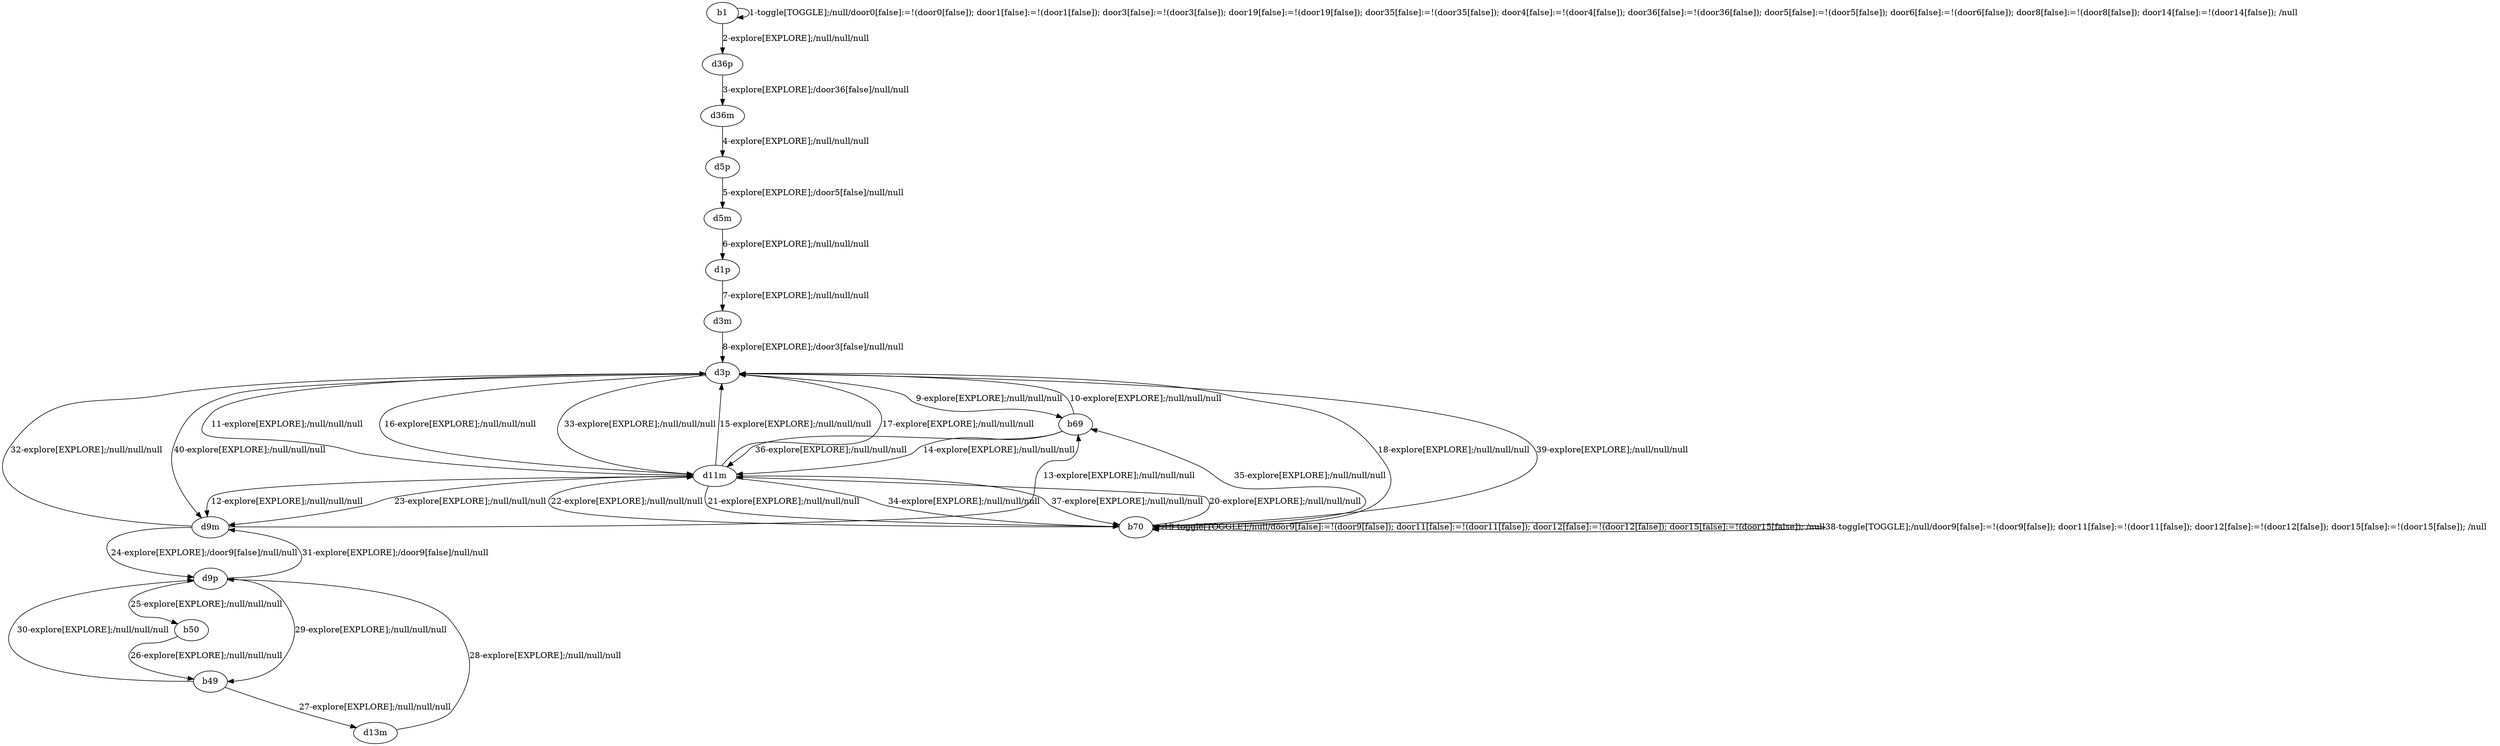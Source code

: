 # Total number of goals covered by this test: 8
# b50 --> b49
# d9p --> d9m
# d13m --> d9p
# d9p --> b49
# d9m --> d9p
# b49 --> d9p
# b49 --> d13m
# d9p --> b50

digraph g {
"b1" -> "b1" [label = "1-toggle[TOGGLE];/null/door0[false]:=!(door0[false]); door1[false]:=!(door1[false]); door3[false]:=!(door3[false]); door19[false]:=!(door19[false]); door35[false]:=!(door35[false]); door4[false]:=!(door4[false]); door36[false]:=!(door36[false]); door5[false]:=!(door5[false]); door6[false]:=!(door6[false]); door8[false]:=!(door8[false]); door14[false]:=!(door14[false]); /null"];
"b1" -> "d36p" [label = "2-explore[EXPLORE];/null/null/null"];
"d36p" -> "d36m" [label = "3-explore[EXPLORE];/door36[false]/null/null"];
"d36m" -> "d5p" [label = "4-explore[EXPLORE];/null/null/null"];
"d5p" -> "d5m" [label = "5-explore[EXPLORE];/door5[false]/null/null"];
"d5m" -> "d1p" [label = "6-explore[EXPLORE];/null/null/null"];
"d1p" -> "d3m" [label = "7-explore[EXPLORE];/null/null/null"];
"d3m" -> "d3p" [label = "8-explore[EXPLORE];/door3[false]/null/null"];
"d3p" -> "b69" [label = "9-explore[EXPLORE];/null/null/null"];
"b69" -> "d3p" [label = "10-explore[EXPLORE];/null/null/null"];
"d3p" -> "d11m" [label = "11-explore[EXPLORE];/null/null/null"];
"d11m" -> "d9m" [label = "12-explore[EXPLORE];/null/null/null"];
"d9m" -> "b69" [label = "13-explore[EXPLORE];/null/null/null"];
"b69" -> "d11m" [label = "14-explore[EXPLORE];/null/null/null"];
"d11m" -> "d3p" [label = "15-explore[EXPLORE];/null/null/null"];
"d3p" -> "d11m" [label = "16-explore[EXPLORE];/null/null/null"];
"d11m" -> "d3p" [label = "17-explore[EXPLORE];/null/null/null"];
"d3p" -> "b70" [label = "18-explore[EXPLORE];/null/null/null"];
"b70" -> "b70" [label = "19-toggle[TOGGLE];/null/door9[false]:=!(door9[false]); door11[false]:=!(door11[false]); door12[false]:=!(door12[false]); door15[false]:=!(door15[false]); /null"];
"b70" -> "d11m" [label = "20-explore[EXPLORE];/null/null/null"];
"d11m" -> "b70" [label = "21-explore[EXPLORE];/null/null/null"];
"b70" -> "d11m" [label = "22-explore[EXPLORE];/null/null/null"];
"d11m" -> "d9m" [label = "23-explore[EXPLORE];/null/null/null"];
"d9m" -> "d9p" [label = "24-explore[EXPLORE];/door9[false]/null/null"];
"d9p" -> "b50" [label = "25-explore[EXPLORE];/null/null/null"];
"b50" -> "b49" [label = "26-explore[EXPLORE];/null/null/null"];
"b49" -> "d13m" [label = "27-explore[EXPLORE];/null/null/null"];
"d13m" -> "d9p" [label = "28-explore[EXPLORE];/null/null/null"];
"d9p" -> "b49" [label = "29-explore[EXPLORE];/null/null/null"];
"b49" -> "d9p" [label = "30-explore[EXPLORE];/null/null/null"];
"d9p" -> "d9m" [label = "31-explore[EXPLORE];/door9[false]/null/null"];
"d9m" -> "d3p" [label = "32-explore[EXPLORE];/null/null/null"];
"d3p" -> "d11m" [label = "33-explore[EXPLORE];/null/null/null"];
"d11m" -> "b70" [label = "34-explore[EXPLORE];/null/null/null"];
"b70" -> "b69" [label = "35-explore[EXPLORE];/null/null/null"];
"b69" -> "d11m" [label = "36-explore[EXPLORE];/null/null/null"];
"d11m" -> "b70" [label = "37-explore[EXPLORE];/null/null/null"];
"b70" -> "b70" [label = "38-toggle[TOGGLE];/null/door9[false]:=!(door9[false]); door11[false]:=!(door11[false]); door12[false]:=!(door12[false]); door15[false]:=!(door15[false]); /null"];
"b70" -> "d3p" [label = "39-explore[EXPLORE];/null/null/null"];
"d3p" -> "d9m" [label = "40-explore[EXPLORE];/null/null/null"];
}